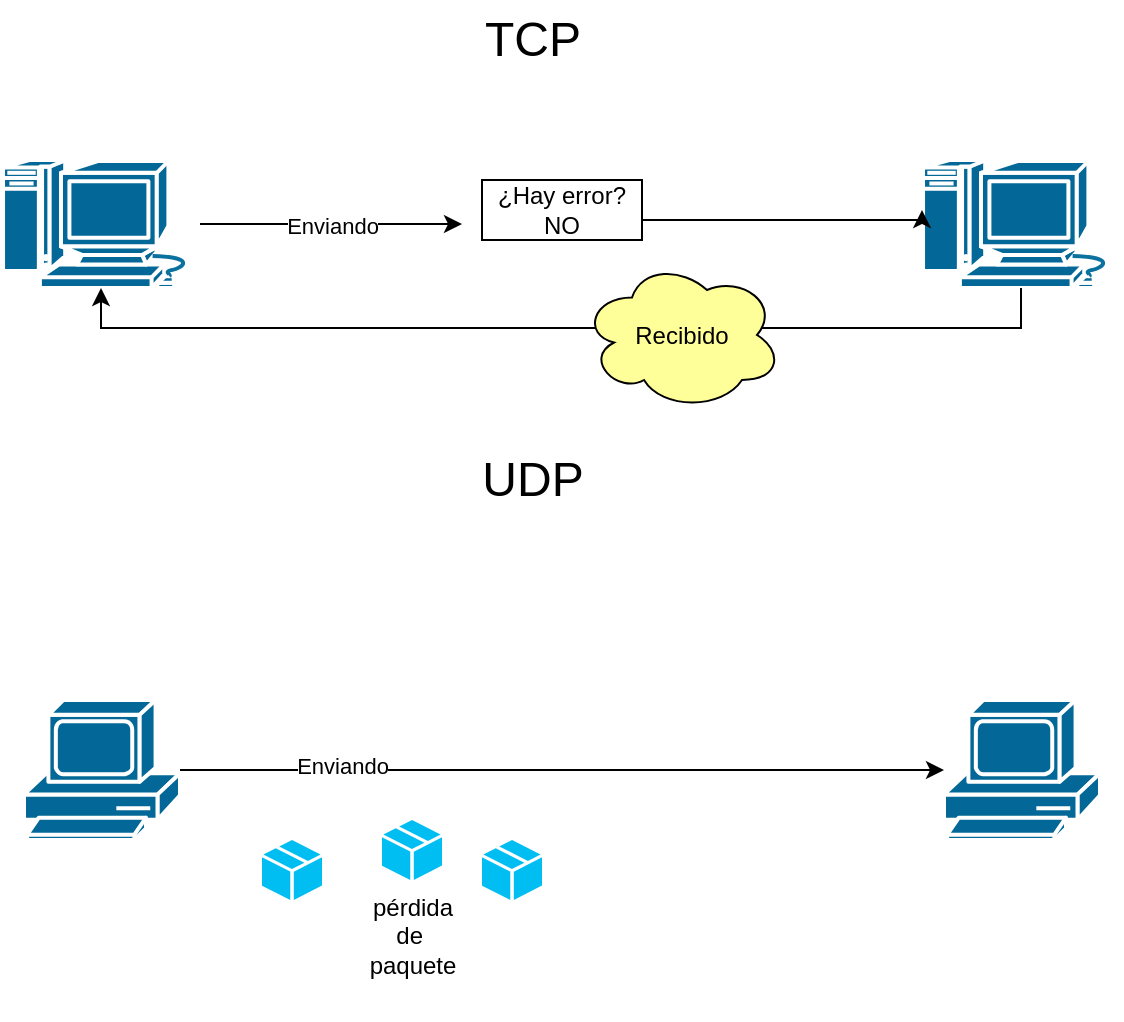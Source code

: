<mxfile version="24.7.7">
  <diagram name="Página-1" id="svJeI8gshzlEWG23lYJM">
    <mxGraphModel dx="1290" dy="787" grid="1" gridSize="10" guides="1" tooltips="1" connect="1" arrows="1" fold="1" page="1" pageScale="1" pageWidth="827" pageHeight="1169" math="0" shadow="0">
      <root>
        <mxCell id="0" />
        <mxCell id="1" parent="0" />
        <mxCell id="78INavMS3NXjUfxHypUY-11" value="" style="shape=mxgraph.cisco.computers_and_peripherals.macintosh;html=1;pointerEvents=1;dashed=0;fillColor=#036897;strokeColor=#ffffff;strokeWidth=2;verticalLabelPosition=bottom;verticalAlign=top;align=center;outlineConnect=0;" vertex="1" parent="1">
          <mxGeometry x="560" y="670" width="99" height="64" as="geometry" />
        </mxCell>
        <mxCell id="78INavMS3NXjUfxHypUY-15" value="Enviando" style="edgeStyle=orthogonalEdgeStyle;rounded=0;orthogonalLoop=1;jettySize=auto;html=1;" edge="1" parent="1" source="78INavMS3NXjUfxHypUY-12">
          <mxGeometry relative="1" as="geometry">
            <mxPoint x="330" y="702" as="targetPoint" />
          </mxGeometry>
        </mxCell>
        <mxCell id="78INavMS3NXjUfxHypUY-12" value="" style="shape=mxgraph.cisco.computers_and_peripherals.macintosh;html=1;pointerEvents=1;dashed=0;fillColor=#036897;strokeColor=#ffffff;strokeWidth=2;verticalLabelPosition=bottom;verticalAlign=top;align=center;outlineConnect=0;" vertex="1" parent="1">
          <mxGeometry x="100" y="670" width="99" height="64" as="geometry" />
        </mxCell>
        <mxCell id="78INavMS3NXjUfxHypUY-13" value="&lt;font style=&quot;font-size: 24px;&quot;&gt;TCP&lt;/font&gt;" style="text;html=1;align=center;verticalAlign=middle;resizable=0;points=[];autosize=1;strokeColor=none;fillColor=none;" vertex="1" parent="1">
          <mxGeometry x="330" y="590" width="70" height="40" as="geometry" />
        </mxCell>
        <mxCell id="78INavMS3NXjUfxHypUY-14" value="&lt;font style=&quot;font-size: 24px;&quot;&gt;UDP&lt;/font&gt;" style="text;html=1;align=center;verticalAlign=middle;resizable=0;points=[];autosize=1;strokeColor=none;fillColor=none;" vertex="1" parent="1">
          <mxGeometry x="330" y="810" width="70" height="40" as="geometry" />
        </mxCell>
        <mxCell id="78INavMS3NXjUfxHypUY-16" value="¿Hay error?&lt;div&gt;NO&lt;/div&gt;" style="rounded=0;whiteSpace=wrap;html=1;" vertex="1" parent="1">
          <mxGeometry x="340" y="680" width="80" height="30" as="geometry" />
        </mxCell>
        <mxCell id="78INavMS3NXjUfxHypUY-17" style="edgeStyle=orthogonalEdgeStyle;rounded=0;orthogonalLoop=1;jettySize=auto;html=1;entryX=0;entryY=0.391;entryDx=0;entryDy=0;entryPerimeter=0;" edge="1" parent="1" source="78INavMS3NXjUfxHypUY-16" target="78INavMS3NXjUfxHypUY-11">
          <mxGeometry relative="1" as="geometry">
            <Array as="points">
              <mxPoint x="560" y="700" />
            </Array>
          </mxGeometry>
        </mxCell>
        <mxCell id="78INavMS3NXjUfxHypUY-20" style="edgeStyle=orthogonalEdgeStyle;rounded=0;orthogonalLoop=1;jettySize=auto;html=1;entryX=0.5;entryY=1;entryDx=0;entryDy=0;entryPerimeter=0;" edge="1" parent="1" source="78INavMS3NXjUfxHypUY-11" target="78INavMS3NXjUfxHypUY-12">
          <mxGeometry relative="1" as="geometry">
            <Array as="points">
              <mxPoint x="610" y="754" />
              <mxPoint x="150" y="754" />
            </Array>
          </mxGeometry>
        </mxCell>
        <mxCell id="78INavMS3NXjUfxHypUY-21" value="Recibido" style="edgeLabel;html=1;align=center;verticalAlign=middle;resizable=0;points=[];" vertex="1" connectable="0" parent="78INavMS3NXjUfxHypUY-20">
          <mxGeometry x="-0.218" y="-2" relative="1" as="geometry">
            <mxPoint x="1" as="offset" />
          </mxGeometry>
        </mxCell>
        <mxCell id="78INavMS3NXjUfxHypUY-22" value="Recibido" style="fillColor=#ffff99;whiteSpace=wrap;shape=cloud;html=1;" vertex="1" parent="1">
          <mxGeometry x="390" y="720" width="100" height="75" as="geometry" />
        </mxCell>
        <mxCell id="78INavMS3NXjUfxHypUY-24" value="" style="shape=mxgraph.cisco.computers_and_peripherals.pc;html=1;pointerEvents=1;dashed=0;fillColor=#036897;strokeColor=#ffffff;strokeWidth=2;verticalLabelPosition=bottom;verticalAlign=top;align=center;outlineConnect=0;" vertex="1" parent="1">
          <mxGeometry x="571" y="940" width="78" height="70" as="geometry" />
        </mxCell>
        <mxCell id="78INavMS3NXjUfxHypUY-27" style="edgeStyle=orthogonalEdgeStyle;rounded=0;orthogonalLoop=1;jettySize=auto;html=1;" edge="1" parent="1" source="78INavMS3NXjUfxHypUY-25" target="78INavMS3NXjUfxHypUY-24">
          <mxGeometry relative="1" as="geometry" />
        </mxCell>
        <mxCell id="78INavMS3NXjUfxHypUY-29" value="Enviando" style="edgeLabel;html=1;align=center;verticalAlign=middle;resizable=0;points=[];" vertex="1" connectable="0" parent="78INavMS3NXjUfxHypUY-27">
          <mxGeometry x="-0.576" y="2" relative="1" as="geometry">
            <mxPoint as="offset" />
          </mxGeometry>
        </mxCell>
        <mxCell id="78INavMS3NXjUfxHypUY-25" value="" style="shape=mxgraph.cisco.computers_and_peripherals.pc;html=1;pointerEvents=1;dashed=0;fillColor=#036897;strokeColor=#ffffff;strokeWidth=2;verticalLabelPosition=bottom;verticalAlign=top;align=center;outlineConnect=0;" vertex="1" parent="1">
          <mxGeometry x="111" y="940" width="78" height="70" as="geometry" />
        </mxCell>
        <mxCell id="78INavMS3NXjUfxHypUY-28" value="" style="shape=image;html=1;verticalAlign=top;verticalLabelPosition=bottom;labelBackgroundColor=#ffffff;imageAspect=0;aspect=fixed;image=https://cdn4.iconfinder.com/data/icons/icocentre-free-icons/137/f-check_256-128.png" vertex="1" parent="1">
          <mxGeometry x="503" y="900" width="68" height="68" as="geometry" />
        </mxCell>
        <mxCell id="78INavMS3NXjUfxHypUY-30" value="" style="verticalLabelPosition=bottom;html=1;verticalAlign=top;align=center;strokeColor=none;fillColor=#00BEF2;shape=mxgraph.azure.cloud_service_package_file;" vertex="1" parent="1">
          <mxGeometry x="230" y="1010" width="30" height="30" as="geometry" />
        </mxCell>
        <mxCell id="78INavMS3NXjUfxHypUY-31" value="" style="verticalLabelPosition=bottom;html=1;verticalAlign=top;align=center;strokeColor=none;fillColor=#00BEF2;shape=mxgraph.azure.cloud_service_package_file;" vertex="1" parent="1">
          <mxGeometry x="290" y="1000" width="30" height="30" as="geometry" />
        </mxCell>
        <mxCell id="78INavMS3NXjUfxHypUY-32" value="" style="verticalLabelPosition=bottom;html=1;verticalAlign=top;align=center;strokeColor=none;fillColor=#00BEF2;shape=mxgraph.azure.cloud_service_package_file;" vertex="1" parent="1">
          <mxGeometry x="340" y="1010" width="30" height="30" as="geometry" />
        </mxCell>
        <mxCell id="78INavMS3NXjUfxHypUY-36" value="pérdida&lt;div&gt;de&amp;nbsp;&lt;/div&gt;&lt;div&gt;paquete&lt;/div&gt;&lt;div&gt;&lt;br&gt;&lt;/div&gt;" style="text;html=1;align=center;verticalAlign=middle;resizable=0;points=[];autosize=1;strokeColor=none;fillColor=none;" vertex="1" parent="1">
          <mxGeometry x="270" y="1030" width="70" height="70" as="geometry" />
        </mxCell>
      </root>
    </mxGraphModel>
  </diagram>
</mxfile>
